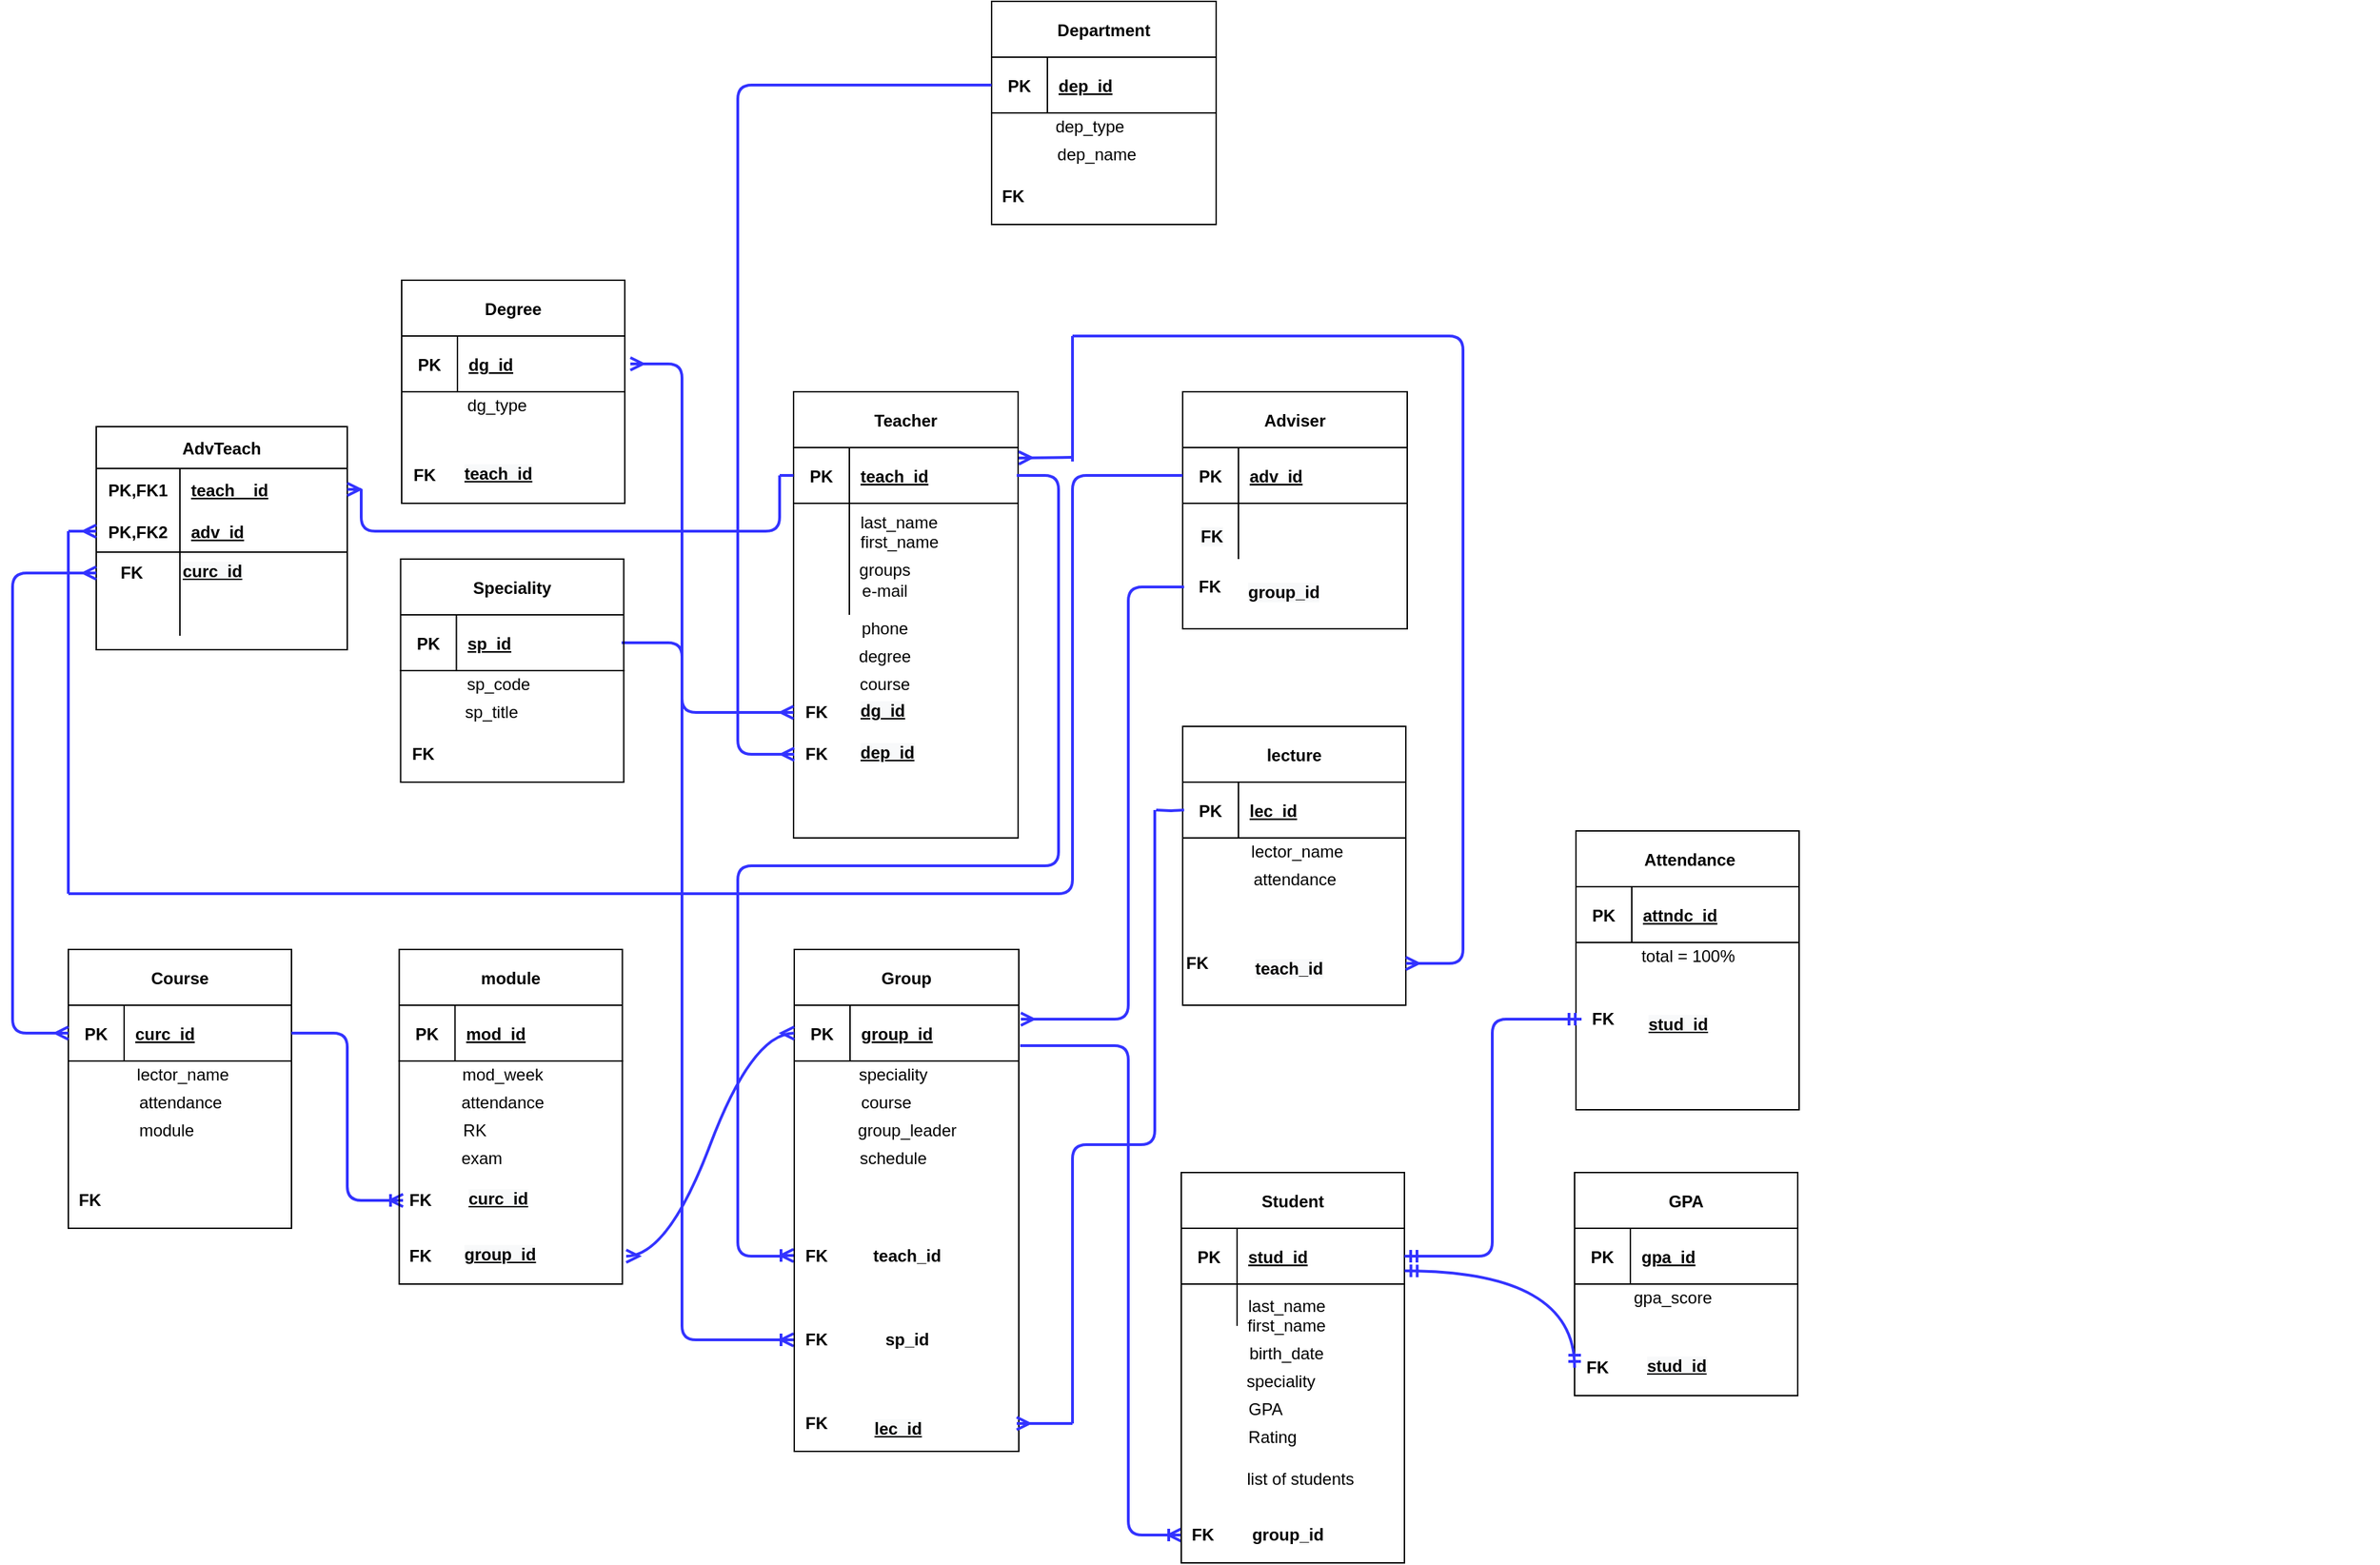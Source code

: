 <mxfile version="13.6.10" type="github">
  <diagram id="R2lEEEUBdFMjLlhIrx00" name="Page-1">
    <mxGraphModel dx="4677" dy="3145" grid="1" gridSize="10" guides="1" tooltips="1" connect="1" arrows="1" fold="1" page="1" pageScale="1" pageWidth="850" pageHeight="1100" math="0" shadow="0" extFonts="Permanent Marker^https://fonts.googleapis.com/css?family=Permanent+Marker">
      <root>
        <mxCell id="0" />
        <mxCell id="1" parent="0" />
        <mxCell id="i5uj6cN08diidUBK15VX-18" value="&lt;b&gt;FK&lt;/b&gt;" style="text;html=1;align=center;verticalAlign=middle;resizable=0;points=[];autosize=1;" parent="1" vertex="1">
          <mxGeometry x="358" y="970" width="30" height="20" as="geometry" />
        </mxCell>
        <mxCell id="i5uj6cN08diidUBK15VX-21" value="first_name" style="text;html=1;align=center;verticalAlign=middle;resizable=0;points=[];autosize=1;" parent="1" vertex="1">
          <mxGeometry x="398" y="820" width="70" height="20" as="geometry" />
        </mxCell>
        <mxCell id="i5uj6cN08diidUBK15VX-23" value="birth_date" style="text;html=1;align=center;verticalAlign=middle;resizable=0;points=[];autosize=1;" parent="1" vertex="1">
          <mxGeometry x="398" y="840" width="70" height="20" as="geometry" />
        </mxCell>
        <mxCell id="i5uj6cN08diidUBK15VX-24" value="speciality" style="text;html=1;align=center;verticalAlign=middle;resizable=0;points=[];autosize=1;" parent="1" vertex="1">
          <mxGeometry x="399" y="860" width="60" height="20" as="geometry" />
        </mxCell>
        <mxCell id="i5uj6cN08diidUBK15VX-26" value="GPA" style="text;html=1;align=center;verticalAlign=middle;resizable=0;points=[];autosize=1;" parent="1" vertex="1">
          <mxGeometry x="398" y="880" width="40" height="20" as="geometry" />
        </mxCell>
        <mxCell id="i5uj6cN08diidUBK15VX-27" value="Rating" style="text;html=1;align=center;verticalAlign=middle;resizable=0;points=[];autosize=1;" parent="1" vertex="1">
          <mxGeometry x="398" y="900" width="50" height="20" as="geometry" />
        </mxCell>
        <mxCell id="i5uj6cN08diidUBK15VX-62" value="speciality" style="text;html=1;align=center;verticalAlign=middle;resizable=0;points=[];autosize=1;" parent="1" vertex="1">
          <mxGeometry x="120.5" y="640" width="60" height="20" as="geometry" />
        </mxCell>
        <mxCell id="i5uj6cN08diidUBK15VX-64" value="course" style="text;html=1;align=center;verticalAlign=middle;resizable=0;points=[];autosize=1;" parent="1" vertex="1">
          <mxGeometry x="120.5" y="660" width="50" height="20" as="geometry" />
        </mxCell>
        <mxCell id="i5uj6cN08diidUBK15VX-66" value="group_leader" style="text;html=1;align=center;verticalAlign=middle;resizable=0;points=[];autosize=1;" parent="1" vertex="1">
          <mxGeometry x="115.5" y="680" width="90" height="20" as="geometry" />
        </mxCell>
        <mxCell id="i5uj6cN08diidUBK15VX-68" value="schedule" style="text;html=1;align=center;verticalAlign=middle;resizable=0;points=[];autosize=1;" parent="1" vertex="1">
          <mxGeometry x="120.5" y="700" width="60" height="20" as="geometry" />
        </mxCell>
        <mxCell id="i5uj6cN08diidUBK15VX-71" value="&lt;b&gt;FK&lt;/b&gt;" style="text;html=1;align=center;verticalAlign=middle;resizable=0;points=[];autosize=1;" parent="1" vertex="1">
          <mxGeometry x="80.5" y="770" width="30" height="20" as="geometry" />
        </mxCell>
        <mxCell id="i5uj6cN08diidUBK15VX-191" value="Teacher" style="shape=table;startSize=40;container=1;collapsible=1;childLayout=tableLayout;fixedRows=1;rowLines=0;fontStyle=1;align=center;resizeLast=1;" parent="1" vertex="1">
          <mxGeometry x="80" y="160" width="161" height="320" as="geometry" />
        </mxCell>
        <mxCell id="i5uj6cN08diidUBK15VX-192" value="" style="shape=partialRectangle;collapsible=0;dropTarget=0;pointerEvents=0;fillColor=none;points=[[0,0.5],[1,0.5]];portConstraint=eastwest;top=0;left=0;right=0;bottom=1;" parent="i5uj6cN08diidUBK15VX-191" vertex="1">
          <mxGeometry y="40" width="161" height="40" as="geometry" />
        </mxCell>
        <mxCell id="i5uj6cN08diidUBK15VX-193" value="PK" style="shape=partialRectangle;overflow=hidden;connectable=0;fillColor=none;top=0;left=0;bottom=0;right=0;fontStyle=1;" parent="i5uj6cN08diidUBK15VX-192" vertex="1">
          <mxGeometry width="40" height="40" as="geometry" />
        </mxCell>
        <mxCell id="i5uj6cN08diidUBK15VX-194" value="teach_id" style="shape=partialRectangle;overflow=hidden;connectable=0;fillColor=none;top=0;left=0;bottom=0;right=0;align=left;spacingLeft=6;fontStyle=5;" parent="i5uj6cN08diidUBK15VX-192" vertex="1">
          <mxGeometry x="40" width="121" height="40" as="geometry" />
        </mxCell>
        <mxCell id="i5uj6cN08diidUBK15VX-198" style="edgeStyle=orthogonalEdgeStyle;rounded=0;orthogonalLoop=1;jettySize=auto;html=1;exitX=1;exitY=0.5;exitDx=0;exitDy=0;" parent="i5uj6cN08diidUBK15VX-191" source="i5uj6cN08diidUBK15VX-192" target="i5uj6cN08diidUBK15VX-192" edge="1">
          <mxGeometry relative="1" as="geometry" />
        </mxCell>
        <mxCell id="i5uj6cN08diidUBK15VX-229" value="" style="shape=partialRectangle;collapsible=0;dropTarget=0;pointerEvents=0;fillColor=none;points=[[0,0.5],[1,0.5]];portConstraint=eastwest;top=0;left=0;right=0;bottom=0;" parent="i5uj6cN08diidUBK15VX-191" vertex="1">
          <mxGeometry y="80" width="161" height="40" as="geometry" />
        </mxCell>
        <mxCell id="i5uj6cN08diidUBK15VX-230" value="" style="shape=partialRectangle;overflow=hidden;connectable=0;fillColor=none;top=0;left=0;bottom=0;right=0;" parent="i5uj6cN08diidUBK15VX-229" vertex="1">
          <mxGeometry width="40" height="40" as="geometry" />
        </mxCell>
        <mxCell id="i5uj6cN08diidUBK15VX-231" value="last_name&#xa;first_name" style="shape=partialRectangle;overflow=hidden;connectable=0;fillColor=none;top=0;left=0;bottom=0;right=0;align=left;spacingLeft=6;" parent="i5uj6cN08diidUBK15VX-229" vertex="1">
          <mxGeometry x="40" width="121" height="40" as="geometry" />
        </mxCell>
        <mxCell id="i5uj6cN08diidUBK15VX-195" value="" style="shape=partialRectangle;collapsible=0;dropTarget=0;pointerEvents=0;fillColor=none;points=[[0,0.5],[1,0.5]];portConstraint=eastwest;top=0;left=0;right=0;bottom=0;" parent="i5uj6cN08diidUBK15VX-191" vertex="1">
          <mxGeometry y="120" width="161" height="40" as="geometry" />
        </mxCell>
        <mxCell id="i5uj6cN08diidUBK15VX-196" value="" style="shape=partialRectangle;overflow=hidden;connectable=0;fillColor=none;top=0;left=0;bottom=0;right=0;" parent="i5uj6cN08diidUBK15VX-195" vertex="1">
          <mxGeometry width="40" height="40" as="geometry" />
        </mxCell>
        <mxCell id="i5uj6cN08diidUBK15VX-197" value="" style="shape=partialRectangle;overflow=hidden;connectable=0;fillColor=none;top=0;left=0;bottom=0;right=0;align=left;spacingLeft=6;" parent="i5uj6cN08diidUBK15VX-195" vertex="1">
          <mxGeometry x="40" width="121" height="40" as="geometry" />
        </mxCell>
        <mxCell id="i5uj6cN08diidUBK15VX-94" value="dep_type" style="text;html=1;align=center;verticalAlign=middle;resizable=0;points=[];autosize=1;" parent="1" vertex="1">
          <mxGeometry x="262" y="-40" width="60" height="20" as="geometry" />
        </mxCell>
        <mxCell id="i5uj6cN08diidUBK15VX-95" value="dep_name" style="text;html=1;align=center;verticalAlign=middle;resizable=0;points=[];autosize=1;" parent="1" vertex="1">
          <mxGeometry x="262" y="-20" width="70" height="20" as="geometry" />
        </mxCell>
        <mxCell id="i5uj6cN08diidUBK15VX-99" value="&lt;b&gt;FK&lt;/b&gt;" style="text;html=1;align=center;verticalAlign=middle;resizable=0;points=[];autosize=1;" parent="1" vertex="1">
          <mxGeometry x="222" y="10" width="30" height="20" as="geometry" />
        </mxCell>
        <mxCell id="i5uj6cN08diidUBK15VX-100" value="sp_code" style="text;html=1;align=center;verticalAlign=middle;resizable=0;points=[];autosize=1;" parent="1" vertex="1">
          <mxGeometry x="-161.75" y="360" width="60" height="20" as="geometry" />
        </mxCell>
        <mxCell id="i5uj6cN08diidUBK15VX-102" value="&lt;b&gt;FK&lt;/b&gt;" style="text;html=1;align=center;verticalAlign=middle;resizable=0;points=[];autosize=1;" parent="1" vertex="1">
          <mxGeometry x="-200.75" y="410" width="30" height="20" as="geometry" />
        </mxCell>
        <mxCell id="i5uj6cN08diidUBK15VX-108" value="mod_week" style="text;html=1;align=center;verticalAlign=middle;resizable=0;points=[];autosize=1;" parent="1" vertex="1">
          <mxGeometry x="-163.75" y="640" width="70" height="20" as="geometry" />
        </mxCell>
        <mxCell id="i5uj6cN08diidUBK15VX-109" value="attendance" style="text;html=1;align=center;verticalAlign=middle;resizable=0;points=[];autosize=1;" parent="1" vertex="1">
          <mxGeometry x="-163.75" y="660" width="70" height="20" as="geometry" />
        </mxCell>
        <mxCell id="i5uj6cN08diidUBK15VX-110" value="&lt;b&gt;FK&lt;/b&gt;" style="text;html=1;align=center;verticalAlign=middle;resizable=0;points=[];autosize=1;" parent="1" vertex="1">
          <mxGeometry x="-202.75" y="730" width="30" height="20" as="geometry" />
        </mxCell>
        <mxCell id="i5uj6cN08diidUBK15VX-185" value="degree" style="text;html=1;align=center;verticalAlign=middle;resizable=0;points=[];autosize=1;" parent="1" vertex="1">
          <mxGeometry x="120" y="340" width="50" height="20" as="geometry" />
        </mxCell>
        <mxCell id="i5uj6cN08diidUBK15VX-187" value="phone" style="text;html=1;align=center;verticalAlign=middle;resizable=0;points=[];autosize=1;" parent="1" vertex="1">
          <mxGeometry x="120" y="320" width="50" height="20" as="geometry" />
        </mxCell>
        <mxCell id="i5uj6cN08diidUBK15VX-188" value="course" style="text;html=1;align=center;verticalAlign=middle;resizable=0;points=[];autosize=1;" parent="1" vertex="1">
          <mxGeometry x="120" y="360" width="50" height="20" as="geometry" />
        </mxCell>
        <mxCell id="i5uj6cN08diidUBK15VX-189" value="groups&lt;br&gt;e-mail" style="text;html=1;align=center;verticalAlign=middle;resizable=0;points=[];autosize=1;" parent="1" vertex="1">
          <mxGeometry x="120" y="280" width="50" height="30" as="geometry" />
        </mxCell>
        <mxCell id="i5uj6cN08diidUBK15VX-190" value="&lt;b&gt;FK&lt;/b&gt;" style="text;html=1;align=center;verticalAlign=middle;resizable=0;points=[];autosize=1;" parent="1" vertex="1">
          <mxGeometry x="80.5" y="410" width="30" height="20" as="geometry" />
        </mxCell>
        <mxCell id="i5uj6cN08diidUBK15VX-220" value="&lt;b&gt;group_id&lt;/b&gt;" style="text;html=1;align=center;verticalAlign=middle;resizable=0;points=[];autosize=1;" parent="1" vertex="1">
          <mxGeometry x="399" y="970" width="70" height="20" as="geometry" />
        </mxCell>
        <mxCell id="t2gqi0FVWNy471JVDvcs-2" value="" style="edgeStyle=elbowEdgeStyle;fontSize=12;html=1;endArrow=ERoneToMany;strokeWidth=2;strokeColor=#3333FF;endFill=0;exitX=1.006;exitY=0.725;exitDx=0;exitDy=0;exitPerimeter=0;" parent="1" source="i5uj6cN08diidUBK15VX-53" edge="1">
          <mxGeometry width="100" height="100" relative="1" as="geometry">
            <mxPoint x="249" y="630" as="sourcePoint" />
            <mxPoint x="358" y="980" as="targetPoint" />
            <Array as="points">
              <mxPoint x="320" y="760" />
            </Array>
          </mxGeometry>
        </mxCell>
        <mxCell id="t2gqi0FVWNy471JVDvcs-3" value="" style="edgeStyle=entityRelationEdgeStyle;fontSize=12;html=1;endArrow=none;strokeColor=#3333FF;strokeWidth=2;endFill=0;" parent="1" edge="1">
          <mxGeometry width="100" height="100" relative="1" as="geometry">
            <mxPoint x="240" y="220" as="sourcePoint" />
            <mxPoint x="70" y="780" as="targetPoint" />
          </mxGeometry>
        </mxCell>
        <mxCell id="t2gqi0FVWNy471JVDvcs-4" value="&lt;b&gt;teach_id&lt;/b&gt;" style="text;html=1;align=center;verticalAlign=middle;resizable=0;points=[];autosize=1;" parent="1" vertex="1">
          <mxGeometry x="131" y="770" width="60" height="20" as="geometry" />
        </mxCell>
        <mxCell id="t2gqi0FVWNy471JVDvcs-5" value="&lt;meta charset=&quot;utf-8&quot;&gt;&lt;b style=&quot;color: rgb(0, 0, 0); font-family: helvetica; font-size: 12px; font-style: normal; letter-spacing: normal; text-align: center; text-indent: 0px; text-transform: none; word-spacing: 0px; background-color: rgb(248, 249, 250);&quot;&gt;FK&lt;/b&gt;" style="text;whiteSpace=wrap;html=1;" parent="1" vertex="1">
          <mxGeometry x="370" y="250" width="40" height="30" as="geometry" />
        </mxCell>
        <mxCell id="i5uj6cN08diidUBK15VX-28" value="Adviser" style="shape=table;startSize=40;container=1;collapsible=1;childLayout=tableLayout;fixedRows=1;rowLines=0;fontStyle=1;align=center;resizeLast=1;" parent="1" vertex="1">
          <mxGeometry x="359" y="160" width="161" height="170" as="geometry" />
        </mxCell>
        <mxCell id="i5uj6cN08diidUBK15VX-29" value="" style="shape=partialRectangle;collapsible=0;dropTarget=0;pointerEvents=0;fillColor=none;points=[[0,0.5],[1,0.5]];portConstraint=eastwest;top=0;left=0;right=0;bottom=1;" parent="i5uj6cN08diidUBK15VX-28" vertex="1">
          <mxGeometry y="40" width="161" height="40" as="geometry" />
        </mxCell>
        <mxCell id="i5uj6cN08diidUBK15VX-30" value="PK" style="shape=partialRectangle;overflow=hidden;connectable=0;fillColor=none;top=0;left=0;bottom=0;right=0;fontStyle=1;" parent="i5uj6cN08diidUBK15VX-29" vertex="1">
          <mxGeometry width="40" height="40" as="geometry" />
        </mxCell>
        <mxCell id="i5uj6cN08diidUBK15VX-31" value="adv_id" style="shape=partialRectangle;overflow=hidden;connectable=0;fillColor=none;top=0;left=0;bottom=0;right=0;align=left;spacingLeft=6;fontStyle=5;" parent="i5uj6cN08diidUBK15VX-29" vertex="1">
          <mxGeometry x="40" width="121" height="40" as="geometry" />
        </mxCell>
        <mxCell id="i5uj6cN08diidUBK15VX-35" style="edgeStyle=orthogonalEdgeStyle;rounded=0;orthogonalLoop=1;jettySize=auto;html=1;exitX=1;exitY=0.5;exitDx=0;exitDy=0;" parent="i5uj6cN08diidUBK15VX-28" source="i5uj6cN08diidUBK15VX-29" target="i5uj6cN08diidUBK15VX-29" edge="1">
          <mxGeometry relative="1" as="geometry" />
        </mxCell>
        <mxCell id="i5uj6cN08diidUBK15VX-32" value="" style="shape=partialRectangle;collapsible=0;dropTarget=0;pointerEvents=0;fillColor=none;points=[[0,0.5],[1,0.5]];portConstraint=eastwest;top=0;left=0;right=0;bottom=0;" parent="i5uj6cN08diidUBK15VX-28" vertex="1">
          <mxGeometry y="80" width="161" height="40" as="geometry" />
        </mxCell>
        <mxCell id="i5uj6cN08diidUBK15VX-33" value="" style="shape=partialRectangle;overflow=hidden;connectable=0;fillColor=none;top=0;left=0;bottom=0;right=0;" parent="i5uj6cN08diidUBK15VX-32" vertex="1">
          <mxGeometry width="40" height="40" as="geometry" />
        </mxCell>
        <mxCell id="i5uj6cN08diidUBK15VX-34" value="" style="shape=partialRectangle;overflow=hidden;connectable=0;fillColor=none;top=0;left=0;bottom=0;right=0;align=left;spacingLeft=6;fontStyle=1" parent="i5uj6cN08diidUBK15VX-32" vertex="1">
          <mxGeometry x="40" width="121" height="40" as="geometry" />
        </mxCell>
        <mxCell id="t2gqi0FVWNy471JVDvcs-7" value="&amp;nbsp; &amp;nbsp; &amp;nbsp; &amp;nbsp;lector_name" style="text;html=1;align=center;verticalAlign=middle;resizable=0;points=[];autosize=1;" parent="1" vertex="1">
          <mxGeometry x="379" y="480" width="100" height="20" as="geometry" />
        </mxCell>
        <mxCell id="t2gqi0FVWNy471JVDvcs-8" value="attendance" style="text;html=1;align=center;verticalAlign=middle;resizable=0;points=[];autosize=1;" parent="1" vertex="1">
          <mxGeometry x="404" y="500" width="70" height="20" as="geometry" />
        </mxCell>
        <mxCell id="t2gqi0FVWNy471JVDvcs-9" value="&lt;b&gt;FK&lt;/b&gt;" style="text;html=1;align=center;verticalAlign=middle;resizable=0;points=[];autosize=1;" parent="1" vertex="1">
          <mxGeometry x="354" y="560" width="30" height="20" as="geometry" />
        </mxCell>
        <mxCell id="t2gqi0FVWNy471JVDvcs-16" value="sp_title" style="text;html=1;align=center;verticalAlign=middle;resizable=0;points=[];autosize=1;" parent="1" vertex="1">
          <mxGeometry x="-161.75" y="380" width="50" height="20" as="geometry" />
        </mxCell>
        <mxCell id="t2gqi0FVWNy471JVDvcs-17" value="" style="edgeStyle=entityRelationEdgeStyle;fontSize=12;html=1;endArrow=ERoneToMany;strokeWidth=2;exitX=1.016;exitY=0.109;exitDx=0;exitDy=0;exitPerimeter=0;strokeColor=none;rounded=0;" parent="1" source="i5uj6cN08diidUBK15VX-103" edge="1">
          <mxGeometry width="100" height="100" relative="1" as="geometry">
            <mxPoint x="10" y="300" as="sourcePoint" />
            <mxPoint x="70" y="790" as="targetPoint" />
          </mxGeometry>
        </mxCell>
        <mxCell id="t2gqi0FVWNy471JVDvcs-18" value="" style="edgeStyle=entityRelationEdgeStyle;fontSize=12;html=1;endArrow=none;strokeColor=#3333FF;strokeWidth=2;rounded=1;endFill=0;" parent="1" edge="1">
          <mxGeometry width="100" height="100" relative="1" as="geometry">
            <mxPoint x="-30" y="340" as="sourcePoint" />
            <mxPoint x="30" y="840" as="targetPoint" />
          </mxGeometry>
        </mxCell>
        <mxCell id="t2gqi0FVWNy471JVDvcs-19" value="&lt;b&gt;FK&lt;/b&gt;" style="text;html=1;align=center;verticalAlign=middle;resizable=0;points=[];autosize=1;" parent="1" vertex="1">
          <mxGeometry x="80.5" y="830" width="30" height="20" as="geometry" />
        </mxCell>
        <mxCell id="t2gqi0FVWNy471JVDvcs-20" value="&lt;b&gt;sp_id&lt;/b&gt;" style="text;html=1;align=center;verticalAlign=middle;resizable=0;points=[];autosize=1;" parent="1" vertex="1">
          <mxGeometry x="136" y="830" width="50" height="20" as="geometry" />
        </mxCell>
        <mxCell id="t2gqi0FVWNy471JVDvcs-11" value="lecture" style="shape=table;startSize=40;container=1;collapsible=1;childLayout=tableLayout;fixedRows=1;rowLines=0;fontStyle=1;align=center;resizeLast=1;" parent="1" vertex="1">
          <mxGeometry x="359" y="400" width="160" height="200" as="geometry" />
        </mxCell>
        <mxCell id="t2gqi0FVWNy471JVDvcs-12" value="" style="shape=partialRectangle;collapsible=0;dropTarget=0;pointerEvents=0;fillColor=none;points=[[0,0.5],[1,0.5]];portConstraint=eastwest;top=0;left=0;right=0;bottom=1;" parent="t2gqi0FVWNy471JVDvcs-11" vertex="1">
          <mxGeometry y="40" width="160" height="40" as="geometry" />
        </mxCell>
        <mxCell id="t2gqi0FVWNy471JVDvcs-13" value="PK" style="shape=partialRectangle;overflow=hidden;connectable=0;fillColor=none;top=0;left=0;bottom=0;right=0;fontStyle=1;" parent="t2gqi0FVWNy471JVDvcs-12" vertex="1">
          <mxGeometry width="40" height="40" as="geometry" />
        </mxCell>
        <mxCell id="t2gqi0FVWNy471JVDvcs-14" value="lec_id" style="shape=partialRectangle;overflow=hidden;connectable=0;fillColor=none;top=0;left=0;bottom=0;right=0;align=left;spacingLeft=6;fontStyle=5;" parent="t2gqi0FVWNy471JVDvcs-12" vertex="1">
          <mxGeometry x="40" width="120" height="40" as="geometry" />
        </mxCell>
        <mxCell id="C-vyLk0tnHw3VtMMgP7b-23" value="Student" style="shape=table;startSize=40;container=1;collapsible=1;childLayout=tableLayout;fixedRows=1;rowLines=0;fontStyle=1;align=center;resizeLast=1;" parent="1" vertex="1">
          <mxGeometry x="358" y="720" width="160" height="280" as="geometry" />
        </mxCell>
        <mxCell id="C-vyLk0tnHw3VtMMgP7b-24" value="" style="shape=partialRectangle;collapsible=0;dropTarget=0;pointerEvents=0;fillColor=none;points=[[0,0.5],[1,0.5]];portConstraint=eastwest;top=0;left=0;right=0;bottom=1;" parent="C-vyLk0tnHw3VtMMgP7b-23" vertex="1">
          <mxGeometry y="40" width="160" height="40" as="geometry" />
        </mxCell>
        <mxCell id="C-vyLk0tnHw3VtMMgP7b-25" value="PK" style="shape=partialRectangle;overflow=hidden;connectable=0;fillColor=none;top=0;left=0;bottom=0;right=0;fontStyle=1;" parent="C-vyLk0tnHw3VtMMgP7b-24" vertex="1">
          <mxGeometry width="40" height="40" as="geometry" />
        </mxCell>
        <mxCell id="C-vyLk0tnHw3VtMMgP7b-26" value="stud_id" style="shape=partialRectangle;overflow=hidden;connectable=0;fillColor=none;top=0;left=0;bottom=0;right=0;align=left;spacingLeft=6;fontStyle=5;" parent="C-vyLk0tnHw3VtMMgP7b-24" vertex="1">
          <mxGeometry x="40" width="120" height="40" as="geometry" />
        </mxCell>
        <mxCell id="C-vyLk0tnHw3VtMMgP7b-27" value="" style="shape=partialRectangle;collapsible=0;dropTarget=0;pointerEvents=0;fillColor=none;points=[[0,0.5],[1,0.5]];portConstraint=eastwest;top=0;left=0;right=0;bottom=0;" parent="C-vyLk0tnHw3VtMMgP7b-23" vertex="1">
          <mxGeometry y="80" width="160" height="30" as="geometry" />
        </mxCell>
        <mxCell id="C-vyLk0tnHw3VtMMgP7b-28" value="" style="shape=partialRectangle;overflow=hidden;connectable=0;fillColor=none;top=0;left=0;bottom=0;right=0;" parent="C-vyLk0tnHw3VtMMgP7b-27" vertex="1">
          <mxGeometry width="40" height="30" as="geometry" />
        </mxCell>
        <mxCell id="C-vyLk0tnHw3VtMMgP7b-29" value="last_name" style="shape=partialRectangle;overflow=hidden;connectable=0;fillColor=none;top=0;left=0;bottom=0;right=0;align=left;spacingLeft=6;" parent="C-vyLk0tnHw3VtMMgP7b-27" vertex="1">
          <mxGeometry x="40" width="120" height="30" as="geometry" />
        </mxCell>
        <mxCell id="i5uj6cN08diidUBK15VX-25" style="edgeStyle=orthogonalEdgeStyle;rounded=0;orthogonalLoop=1;jettySize=auto;html=1;exitX=1;exitY=0.5;exitDx=0;exitDy=0;" parent="C-vyLk0tnHw3VtMMgP7b-23" source="C-vyLk0tnHw3VtMMgP7b-24" target="C-vyLk0tnHw3VtMMgP7b-24" edge="1">
          <mxGeometry relative="1" as="geometry" />
        </mxCell>
        <mxCell id="t2gqi0FVWNy471JVDvcs-21" value="" style="endArrow=none;html=1;strokeColor=#3333FF;strokeWidth=2;" parent="1" edge="1">
          <mxGeometry width="50" height="50" relative="1" as="geometry">
            <mxPoint x="-43.25" y="340" as="sourcePoint" />
            <mxPoint x="-30" y="340" as="targetPoint" />
          </mxGeometry>
        </mxCell>
        <mxCell id="t2gqi0FVWNy471JVDvcs-22" value="" style="endArrow=ERoneToMany;html=1;strokeColor=#3333FF;strokeWidth=2;endFill=0;" parent="1" edge="1">
          <mxGeometry width="50" height="50" relative="1" as="geometry">
            <mxPoint x="30" y="840" as="sourcePoint" />
            <mxPoint x="80" y="840" as="targetPoint" />
            <Array as="points" />
          </mxGeometry>
        </mxCell>
        <mxCell id="t2gqi0FVWNy471JVDvcs-23" value="" style="endArrow=ERoneToMany;html=1;strokeColor=#3333FF;strokeWidth=2;endFill=0;" parent="1" edge="1">
          <mxGeometry width="50" height="50" relative="1" as="geometry">
            <mxPoint x="70" y="779.5" as="sourcePoint" />
            <mxPoint x="80" y="779.5" as="targetPoint" />
            <Array as="points" />
          </mxGeometry>
        </mxCell>
        <mxCell id="i5uj6cN08diidUBK15VX-89" value="Department" style="shape=table;startSize=40;container=1;collapsible=1;childLayout=tableLayout;fixedRows=1;rowLines=0;fontStyle=1;align=center;resizeLast=1;" parent="1" vertex="1">
          <mxGeometry x="222" y="-120" width="161" height="160" as="geometry" />
        </mxCell>
        <mxCell id="i5uj6cN08diidUBK15VX-90" value="" style="shape=partialRectangle;collapsible=0;dropTarget=0;pointerEvents=0;fillColor=none;points=[[0,0.5],[1,0.5]];portConstraint=eastwest;top=0;left=0;right=0;bottom=1;" parent="i5uj6cN08diidUBK15VX-89" vertex="1">
          <mxGeometry y="40" width="161" height="40" as="geometry" />
        </mxCell>
        <mxCell id="i5uj6cN08diidUBK15VX-91" value="PK" style="shape=partialRectangle;overflow=hidden;connectable=0;fillColor=none;top=0;left=0;bottom=0;right=0;fontStyle=1;" parent="i5uj6cN08diidUBK15VX-90" vertex="1">
          <mxGeometry width="40" height="40" as="geometry" />
        </mxCell>
        <mxCell id="i5uj6cN08diidUBK15VX-92" value="dep_id" style="shape=partialRectangle;overflow=hidden;connectable=0;fillColor=none;top=0;left=0;bottom=0;right=0;align=left;spacingLeft=6;fontStyle=5;" parent="i5uj6cN08diidUBK15VX-90" vertex="1">
          <mxGeometry x="40" width="121" height="40" as="geometry" />
        </mxCell>
        <mxCell id="i5uj6cN08diidUBK15VX-93" style="edgeStyle=orthogonalEdgeStyle;rounded=0;orthogonalLoop=1;jettySize=auto;html=1;exitX=1;exitY=0.5;exitDx=0;exitDy=0;" parent="i5uj6cN08diidUBK15VX-89" source="i5uj6cN08diidUBK15VX-90" target="i5uj6cN08diidUBK15VX-90" edge="1">
          <mxGeometry relative="1" as="geometry" />
        </mxCell>
        <mxCell id="t2gqi0FVWNy471JVDvcs-25" value="" style="fontSize=12;html=1;endArrow=ERmany;strokeColor=#3333FF;strokeWidth=2;edgeStyle=elbowEdgeStyle;elbow=vertical;exitX=0;exitY=0.5;exitDx=0;exitDy=0;endFill=0;" parent="1" source="i5uj6cN08diidUBK15VX-90" target="i5uj6cN08diidUBK15VX-190" edge="1">
          <mxGeometry width="100" height="100" relative="1" as="geometry">
            <mxPoint x="170" y="170" as="sourcePoint" />
            <mxPoint x="270" y="70" as="targetPoint" />
            <Array as="points">
              <mxPoint x="40" y="120" />
            </Array>
          </mxGeometry>
        </mxCell>
        <mxCell id="t2gqi0FVWNy471JVDvcs-28" value="" style="edgeStyle=elbowEdgeStyle;fontSize=12;html=1;endArrow=ERmany;startArrow=none;strokeColor=#3333FF;strokeWidth=2;endFill=0;startFill=0;" parent="1" edge="1">
          <mxGeometry width="100" height="100" relative="1" as="geometry">
            <mxPoint x="280" y="120" as="sourcePoint" />
            <mxPoint x="519" y="570" as="targetPoint" />
            <Array as="points">
              <mxPoint x="560" y="330" />
            </Array>
          </mxGeometry>
        </mxCell>
        <mxCell id="t2gqi0FVWNy471JVDvcs-30" value="&lt;b style=&quot;color: rgb(0 , 0 , 0) ; font-family: &amp;#34;helvetica&amp;#34; ; font-size: 12px ; font-style: normal ; letter-spacing: normal ; text-align: center ; text-indent: 0px ; text-transform: none ; word-spacing: 0px ; background-color: rgb(248 , 249 , 250)&quot;&gt;teach_id&lt;/b&gt;" style="text;whiteSpace=wrap;html=1;" parent="1" vertex="1">
          <mxGeometry x="409" y="560" width="60" height="30" as="geometry" />
        </mxCell>
        <mxCell id="t2gqi0FVWNy471JVDvcs-31" value="" style="edgeStyle=entityRelationEdgeStyle;fontSize=12;html=1;endArrow=none;startArrow=none;strokeColor=#3333FF;strokeWidth=2;endFill=0;startFill=0;" parent="1" edge="1">
          <mxGeometry width="100" height="100" relative="1" as="geometry">
            <mxPoint x="290" y="610" as="sourcePoint" />
            <mxPoint x="350" y="300" as="targetPoint" />
          </mxGeometry>
        </mxCell>
        <mxCell id="t2gqi0FVWNy471JVDvcs-32" value="&lt;b&gt;FK&lt;/b&gt;" style="text;html=1;align=center;verticalAlign=middle;resizable=0;points=[];autosize=1;" parent="1" vertex="1">
          <mxGeometry x="363" y="290" width="30" height="20" as="geometry" />
        </mxCell>
        <mxCell id="t2gqi0FVWNy471JVDvcs-33" value="&lt;b style=&quot;color: rgb(0 , 0 , 0) ; font-family: &amp;#34;helvetica&amp;#34; ; font-size: 12px ; font-style: normal ; letter-spacing: normal ; text-align: center ; text-indent: 0px ; text-transform: none ; word-spacing: 0px ; background-color: rgb(248 , 249 , 250)&quot;&gt;group_id&lt;/b&gt;" style="text;whiteSpace=wrap;html=1;" parent="1" vertex="1">
          <mxGeometry x="404" y="290" width="60" height="30" as="geometry" />
        </mxCell>
        <mxCell id="t2gqi0FVWNy471JVDvcs-35" value="" style="endArrow=none;html=1;rounded=0;strokeColor=#3333FF;strokeWidth=2;endFill=0;startArrow=ERmany;startFill=0;exitX=1.009;exitY=0.25;exitDx=0;exitDy=0;exitPerimeter=0;" parent="1" source="i5uj6cN08diidUBK15VX-53" edge="1">
          <mxGeometry relative="1" as="geometry">
            <mxPoint x="270" y="540" as="sourcePoint" />
            <mxPoint x="290" y="610" as="targetPoint" />
          </mxGeometry>
        </mxCell>
        <mxCell id="t2gqi0FVWNy471JVDvcs-36" value="" style="endArrow=none;html=1;rounded=0;strokeColor=#3333FF;strokeWidth=2;endFill=0;startArrow=none;startFill=0;" parent="1" edge="1">
          <mxGeometry relative="1" as="geometry">
            <mxPoint x="350" y="300" as="sourcePoint" />
            <mxPoint x="360" y="300" as="targetPoint" />
          </mxGeometry>
        </mxCell>
        <mxCell id="i5uj6cN08diidUBK15VX-52" value="Group" style="shape=table;startSize=40;container=1;collapsible=1;childLayout=tableLayout;fixedRows=1;rowLines=0;fontStyle=1;align=center;resizeLast=1;" parent="1" vertex="1">
          <mxGeometry x="80.5" y="560" width="161" height="360" as="geometry" />
        </mxCell>
        <mxCell id="i5uj6cN08diidUBK15VX-53" value="" style="shape=partialRectangle;collapsible=0;dropTarget=0;pointerEvents=0;fillColor=none;points=[[0,0.5],[1,0.5]];portConstraint=eastwest;top=0;left=0;right=0;bottom=1;" parent="i5uj6cN08diidUBK15VX-52" vertex="1">
          <mxGeometry y="40" width="161" height="40" as="geometry" />
        </mxCell>
        <mxCell id="i5uj6cN08diidUBK15VX-54" value="PK" style="shape=partialRectangle;overflow=hidden;connectable=0;fillColor=none;top=0;left=0;bottom=0;right=0;fontStyle=1;" parent="i5uj6cN08diidUBK15VX-53" vertex="1">
          <mxGeometry width="40" height="40" as="geometry" />
        </mxCell>
        <mxCell id="i5uj6cN08diidUBK15VX-55" value="group_id" style="shape=partialRectangle;overflow=hidden;connectable=0;fillColor=none;top=0;left=0;bottom=0;right=0;align=left;spacingLeft=6;fontStyle=5;" parent="i5uj6cN08diidUBK15VX-53" vertex="1">
          <mxGeometry x="40" width="121" height="40" as="geometry" />
        </mxCell>
        <mxCell id="i5uj6cN08diidUBK15VX-59" style="edgeStyle=orthogonalEdgeStyle;rounded=0;orthogonalLoop=1;jettySize=auto;html=1;exitX=1;exitY=0.5;exitDx=0;exitDy=0;" parent="i5uj6cN08diidUBK15VX-52" source="i5uj6cN08diidUBK15VX-53" target="i5uj6cN08diidUBK15VX-53" edge="1">
          <mxGeometry relative="1" as="geometry" />
        </mxCell>
        <mxCell id="t2gqi0FVWNy471JVDvcs-38" value="" style="edgeStyle=entityRelationEdgeStyle;fontSize=12;html=1;endArrow=ERmany;startArrow=ERmany;strokeColor=#3333FF;strokeWidth=2;entryX=0;entryY=0.5;entryDx=0;entryDy=0;curved=1;" parent="1" target="i5uj6cN08diidUBK15VX-53" edge="1">
          <mxGeometry width="100" height="100" relative="1" as="geometry">
            <mxPoint x="-40" y="780" as="sourcePoint" />
            <mxPoint x="140" y="710" as="targetPoint" />
          </mxGeometry>
        </mxCell>
        <mxCell id="t2gqi0FVWNy471JVDvcs-39" value="&amp;nbsp; &amp;nbsp; &amp;nbsp; &amp;nbsp;lector_name" style="text;html=1;align=center;verticalAlign=middle;resizable=0;points=[];autosize=1;" parent="1" vertex="1">
          <mxGeometry x="-420" y="640" width="100" height="20" as="geometry" />
        </mxCell>
        <mxCell id="t2gqi0FVWNy471JVDvcs-40" value="attendance" style="text;html=1;align=center;verticalAlign=middle;resizable=0;points=[];autosize=1;" parent="1" vertex="1">
          <mxGeometry x="-395" y="660" width="70" height="20" as="geometry" />
        </mxCell>
        <mxCell id="t2gqi0FVWNy471JVDvcs-41" value="&lt;b&gt;FK&lt;/b&gt;" style="text;html=1;align=center;verticalAlign=middle;resizable=0;points=[];autosize=1;" parent="1" vertex="1">
          <mxGeometry x="-440" y="730" width="30" height="20" as="geometry" />
        </mxCell>
        <mxCell id="t2gqi0FVWNy471JVDvcs-42" value="module" style="text;html=1;align=center;verticalAlign=middle;resizable=0;points=[];autosize=1;" parent="1" vertex="1">
          <mxGeometry x="-395" y="680" width="50" height="20" as="geometry" />
        </mxCell>
        <mxCell id="t2gqi0FVWNy471JVDvcs-43" value="Course" style="shape=table;startSize=40;container=1;collapsible=1;childLayout=tableLayout;fixedRows=1;rowLines=0;fontStyle=1;align=center;resizeLast=1;" parent="1" vertex="1">
          <mxGeometry x="-440" y="560" width="160" height="200" as="geometry" />
        </mxCell>
        <mxCell id="t2gqi0FVWNy471JVDvcs-44" value="" style="shape=partialRectangle;collapsible=0;dropTarget=0;pointerEvents=0;fillColor=none;points=[[0,0.5],[1,0.5]];portConstraint=eastwest;top=0;left=0;right=0;bottom=1;" parent="t2gqi0FVWNy471JVDvcs-43" vertex="1">
          <mxGeometry y="40" width="160" height="40" as="geometry" />
        </mxCell>
        <mxCell id="t2gqi0FVWNy471JVDvcs-45" value="PK" style="shape=partialRectangle;overflow=hidden;connectable=0;fillColor=none;top=0;left=0;bottom=0;right=0;fontStyle=1;" parent="t2gqi0FVWNy471JVDvcs-44" vertex="1">
          <mxGeometry width="40" height="40" as="geometry" />
        </mxCell>
        <mxCell id="t2gqi0FVWNy471JVDvcs-46" value="curc_id" style="shape=partialRectangle;overflow=hidden;connectable=0;fillColor=none;top=0;left=0;bottom=0;right=0;align=left;spacingLeft=6;fontStyle=5;" parent="t2gqi0FVWNy471JVDvcs-44" vertex="1">
          <mxGeometry x="40" width="120" height="40" as="geometry" />
        </mxCell>
        <mxCell id="t2gqi0FVWNy471JVDvcs-47" style="edgeStyle=orthogonalEdgeStyle;rounded=0;orthogonalLoop=1;jettySize=auto;html=1;exitX=1;exitY=0.5;exitDx=0;exitDy=0;" parent="t2gqi0FVWNy471JVDvcs-43" edge="1">
          <mxGeometry relative="1" as="geometry">
            <mxPoint x="567" y="-250" as="sourcePoint" />
            <mxPoint x="567" y="-250" as="targetPoint" />
          </mxGeometry>
        </mxCell>
        <mxCell id="t2gqi0FVWNy471JVDvcs-49" value="" style="edgeStyle=elbowEdgeStyle;fontSize=12;html=1;endArrow=ERoneToMany;strokeColor=#3333FF;strokeWidth=2;exitX=1;exitY=0.5;exitDx=0;exitDy=0;" parent="1" source="t2gqi0FVWNy471JVDvcs-44" edge="1">
          <mxGeometry width="100" height="100" relative="1" as="geometry">
            <mxPoint x="-310" y="700" as="sourcePoint" />
            <mxPoint x="-200" y="740" as="targetPoint" />
          </mxGeometry>
        </mxCell>
        <mxCell id="t2gqi0FVWNy471JVDvcs-50" value="&lt;meta charset=&quot;utf-8&quot;&gt;&lt;span style=&quot;color: rgb(0, 0, 0); font-family: helvetica; font-size: 12px; font-style: normal; font-weight: 700; letter-spacing: normal; text-align: left; text-indent: 0px; text-transform: none; word-spacing: 0px; background-color: rgb(248, 249, 250); text-decoration: underline; display: inline; float: none;&quot;&gt;curc_id&lt;/span&gt;" style="text;whiteSpace=wrap;html=1;" parent="1" vertex="1">
          <mxGeometry x="-155.25" y="725" width="110" height="30" as="geometry" />
        </mxCell>
        <mxCell id="t2gqi0FVWNy471JVDvcs-51" value="&lt;b&gt;FK&lt;/b&gt;" style="text;html=1;align=center;verticalAlign=middle;resizable=0;points=[];autosize=1;" parent="1" vertex="1">
          <mxGeometry x="-202.75" y="770" width="30" height="20" as="geometry" />
        </mxCell>
        <mxCell id="t2gqi0FVWNy471JVDvcs-52" value="&lt;meta charset=&quot;utf-8&quot;&gt;&lt;span style=&quot;color: rgb(0, 0, 0); font-family: helvetica; font-size: 12px; font-style: normal; font-weight: 700; letter-spacing: normal; text-align: left; text-indent: 0px; text-transform: none; word-spacing: 0px; background-color: rgb(248, 249, 250); text-decoration: underline; display: inline; float: none;&quot;&gt;group_id&lt;/span&gt;" style="text;whiteSpace=wrap;html=1;" parent="1" vertex="1">
          <mxGeometry x="-157.75" y="765" width="80" height="30" as="geometry" />
        </mxCell>
        <mxCell id="t2gqi0FVWNy471JVDvcs-55" value="RK" style="text;html=1;align=center;verticalAlign=middle;resizable=0;points=[];autosize=1;" parent="1" vertex="1">
          <mxGeometry x="-163.75" y="680" width="30" height="20" as="geometry" />
        </mxCell>
        <mxCell id="t2gqi0FVWNy471JVDvcs-56" value="exam" style="text;html=1;align=center;verticalAlign=middle;resizable=0;points=[];autosize=1;" parent="1" vertex="1">
          <mxGeometry x="-163.75" y="700" width="40" height="20" as="geometry" />
        </mxCell>
        <mxCell id="t2gqi0FVWNy471JVDvcs-57" value="list of students" style="text;html=1;align=center;verticalAlign=middle;resizable=0;points=[];autosize=1;" parent="1" vertex="1">
          <mxGeometry x="398" y="930" width="90" height="20" as="geometry" />
        </mxCell>
        <mxCell id="t2gqi0FVWNy471JVDvcs-59" value="" style="edgeStyle=elbowEdgeStyle;fontSize=12;html=1;endArrow=none;strokeColor=#3333FF;strokeWidth=2;elbow=vertical;endFill=0;" parent="1" edge="1">
          <mxGeometry width="100" height="100" relative="1" as="geometry">
            <mxPoint x="280" y="900" as="sourcePoint" />
            <mxPoint x="339" y="460" as="targetPoint" />
            <Array as="points">
              <mxPoint x="428" y="700" />
            </Array>
          </mxGeometry>
        </mxCell>
        <mxCell id="t2gqi0FVWNy471JVDvcs-61" value="" style="endArrow=none;html=1;rounded=1;strokeColor=#3333FF;strokeWidth=2;edgeStyle=orthogonalEdgeStyle;curved=1;" parent="1" edge="1">
          <mxGeometry relative="1" as="geometry">
            <mxPoint x="340" y="460" as="sourcePoint" />
            <mxPoint x="360" y="460" as="targetPoint" />
          </mxGeometry>
        </mxCell>
        <mxCell id="t2gqi0FVWNy471JVDvcs-62" value="" style="fontSize=12;html=1;endArrow=ERmany;strokeWidth=2;strokeColor=#3333FF;endFill=0;elbow=vertical;" parent="1" edge="1">
          <mxGeometry width="100" height="100" relative="1" as="geometry">
            <mxPoint x="280" y="900" as="sourcePoint" />
            <mxPoint x="240" y="900" as="targetPoint" />
          </mxGeometry>
        </mxCell>
        <mxCell id="TOEwaKtzOkNvhEg05Po8-4" value="&lt;meta charset=&quot;utf-8&quot;&gt;&lt;span style=&quot;color: rgb(0, 0, 0); font-family: helvetica; font-size: 12px; font-style: normal; font-weight: 700; letter-spacing: normal; text-align: left; text-indent: 0px; text-transform: none; word-spacing: 0px; background-color: rgb(248, 249, 250); text-decoration: underline; display: inline; float: none;&quot;&gt;dep_id&lt;/span&gt;" style="text;whiteSpace=wrap;html=1;" parent="1" vertex="1">
          <mxGeometry x="126" y="405" width="60" height="30" as="geometry" />
        </mxCell>
        <mxCell id="TOEwaKtzOkNvhEg05Po8-5" value="dg_type" style="text;html=1;align=center;verticalAlign=middle;resizable=0;points=[];autosize=1;" parent="1" vertex="1">
          <mxGeometry x="-162.75" y="160" width="60" height="20" as="geometry" />
        </mxCell>
        <mxCell id="TOEwaKtzOkNvhEg05Po8-6" value="&lt;b&gt;FK&lt;/b&gt;" style="text;html=1;align=center;verticalAlign=middle;resizable=0;points=[];autosize=1;" parent="1" vertex="1">
          <mxGeometry x="-200" y="210" width="30" height="20" as="geometry" />
        </mxCell>
        <mxCell id="TOEwaKtzOkNvhEg05Po8-14" value="" style="edgeStyle=orthogonalEdgeStyle;fontSize=12;html=1;endArrow=ERmany;startArrow=ERmany;strokeColor=#3333FF;strokeWidth=2;" parent="1" edge="1">
          <mxGeometry width="100" height="100" relative="1" as="geometry">
            <mxPoint x="-37" y="140" as="sourcePoint" />
            <mxPoint x="80" y="390" as="targetPoint" />
            <Array as="points">
              <mxPoint y="140" />
              <mxPoint y="390" />
            </Array>
          </mxGeometry>
        </mxCell>
        <mxCell id="TOEwaKtzOkNvhEg05Po8-15" value="&lt;b&gt;FK&lt;/b&gt;" style="text;html=1;align=center;verticalAlign=middle;resizable=0;points=[];autosize=1;" parent="1" vertex="1">
          <mxGeometry x="80.5" y="380" width="30" height="20" as="geometry" />
        </mxCell>
        <mxCell id="TOEwaKtzOkNvhEg05Po8-16" value="&lt;span style=&quot;color: rgb(0 , 0 , 0) ; font-family: &amp;#34;helvetica&amp;#34; ; font-size: 12px ; font-style: normal ; font-weight: 700 ; letter-spacing: normal ; text-align: left ; text-indent: 0px ; text-transform: none ; word-spacing: 0px ; background-color: rgb(248 , 249 , 250) ; text-decoration: underline ; display: inline ; float: none&quot;&gt;dg_id&lt;/span&gt;" style="text;whiteSpace=wrap;html=1;" parent="1" vertex="1">
          <mxGeometry x="126" y="375" width="60" height="30" as="geometry" />
        </mxCell>
        <mxCell id="TOEwaKtzOkNvhEg05Po8-17" value="" style="endArrow=none;html=1;rounded=0;strokeColor=#3333FF;strokeWidth=2;" parent="1" edge="1">
          <mxGeometry relative="1" as="geometry">
            <mxPoint x="78" y="421" as="sourcePoint" />
            <mxPoint x="78" y="421" as="targetPoint" />
          </mxGeometry>
        </mxCell>
        <mxCell id="aHFjnshdTtjgc60R7SNO-1" value="&lt;meta charset=&quot;utf-8&quot;&gt;&lt;span style=&quot;color: rgb(0, 0, 0); font-family: helvetica; font-size: 12px; font-style: normal; font-weight: 700; letter-spacing: normal; text-align: left; text-indent: 0px; text-transform: none; word-spacing: 0px; background-color: rgb(248, 249, 250); text-decoration: underline; display: inline; float: none;&quot;&gt;teach_id&lt;/span&gt;" style="text;whiteSpace=wrap;html=1;" parent="1" vertex="1">
          <mxGeometry x="-157.75" y="205" width="70" height="30" as="geometry" />
        </mxCell>
        <mxCell id="aHFjnshdTtjgc60R7SNO-12" value="gpa_score" style="text;html=1;align=center;verticalAlign=middle;resizable=0;points=[];autosize=1;" parent="1" vertex="1">
          <mxGeometry x="675" y="800" width="70" height="20" as="geometry" />
        </mxCell>
        <mxCell id="aHFjnshdTtjgc60R7SNO-13" value="&lt;b&gt;FK&lt;/b&gt;" style="text;html=1;align=center;verticalAlign=middle;resizable=0;points=[];autosize=1;" parent="1" vertex="1">
          <mxGeometry x="641" y="850" width="30" height="20" as="geometry" />
        </mxCell>
        <mxCell id="aHFjnshdTtjgc60R7SNO-15" value="GPA" style="shape=table;startSize=40;container=1;collapsible=1;childLayout=tableLayout;fixedRows=1;rowLines=0;fontStyle=1;align=center;resizeLast=1;" parent="1" vertex="1">
          <mxGeometry x="640" y="720" width="160" height="160" as="geometry" />
        </mxCell>
        <mxCell id="aHFjnshdTtjgc60R7SNO-16" value="" style="shape=partialRectangle;collapsible=0;dropTarget=0;pointerEvents=0;fillColor=none;points=[[0,0.5],[1,0.5]];portConstraint=eastwest;top=0;left=0;right=0;bottom=1;" parent="aHFjnshdTtjgc60R7SNO-15" vertex="1">
          <mxGeometry y="40" width="160" height="40" as="geometry" />
        </mxCell>
        <mxCell id="aHFjnshdTtjgc60R7SNO-17" value="PK" style="shape=partialRectangle;overflow=hidden;connectable=0;fillColor=none;top=0;left=0;bottom=0;right=0;fontStyle=1;" parent="aHFjnshdTtjgc60R7SNO-16" vertex="1">
          <mxGeometry width="40" height="40" as="geometry" />
        </mxCell>
        <mxCell id="aHFjnshdTtjgc60R7SNO-18" value="gpa_id" style="shape=partialRectangle;overflow=hidden;connectable=0;fillColor=none;top=0;left=0;bottom=0;right=0;align=left;spacingLeft=6;fontStyle=5;" parent="aHFjnshdTtjgc60R7SNO-16" vertex="1">
          <mxGeometry x="40" width="120" height="40" as="geometry" />
        </mxCell>
        <mxCell id="aHFjnshdTtjgc60R7SNO-19" style="edgeStyle=orthogonalEdgeStyle;rounded=0;orthogonalLoop=1;jettySize=auto;html=1;exitX=1;exitY=0.5;exitDx=0;exitDy=0;" parent="aHFjnshdTtjgc60R7SNO-15" source="aHFjnshdTtjgc60R7SNO-16" target="aHFjnshdTtjgc60R7SNO-16" edge="1">
          <mxGeometry relative="1" as="geometry" />
        </mxCell>
        <mxCell id="aHFjnshdTtjgc60R7SNO-21" value="&lt;meta charset=&quot;utf-8&quot;&gt;&lt;span style=&quot;color: rgb(0, 0, 0); font-family: helvetica; font-size: 12px; font-style: normal; font-weight: 700; letter-spacing: normal; text-align: left; text-indent: 0px; text-transform: none; word-spacing: 0px; background-color: rgb(248, 249, 250); text-decoration: underline; display: inline; float: none;&quot;&gt;stud_id&lt;/span&gt;" style="text;whiteSpace=wrap;html=1;" parent="1" vertex="1">
          <mxGeometry x="690" y="845" width="70" height="30" as="geometry" />
        </mxCell>
        <mxCell id="aHFjnshdTtjgc60R7SNO-22" value="" style="edgeStyle=orthogonalEdgeStyle;fontSize=12;html=1;endArrow=ERmandOne;startArrow=ERmandOne;strokeColor=#3333FF;strokeWidth=2;entryX=1.001;entryY=0.764;entryDx=0;entryDy=0;entryPerimeter=0;curved=1;" parent="1" edge="1" target="C-vyLk0tnHw3VtMMgP7b-24">
          <mxGeometry width="100" height="100" relative="1" as="geometry">
            <mxPoint x="640" y="860" as="sourcePoint" />
            <mxPoint x="520" y="1100" as="targetPoint" />
          </mxGeometry>
        </mxCell>
        <mxCell id="aHFjnshdTtjgc60R7SNO-38" value="total = 100%" style="text;html=1;align=center;verticalAlign=middle;resizable=0;points=[];autosize=1;" parent="1" vertex="1">
          <mxGeometry x="681" y="555" width="80" height="20" as="geometry" />
        </mxCell>
        <mxCell id="aHFjnshdTtjgc60R7SNO-40" value="&lt;b&gt;FK&lt;/b&gt;" style="text;html=1;align=center;verticalAlign=middle;resizable=0;points=[];autosize=1;" parent="1" vertex="1">
          <mxGeometry x="645" y="600" width="30" height="20" as="geometry" />
        </mxCell>
        <mxCell id="aHFjnshdTtjgc60R7SNO-42" value=" Attendance" style="shape=table;startSize=40;container=1;collapsible=1;childLayout=tableLayout;fixedRows=1;rowLines=0;fontStyle=1;align=center;resizeLast=1;" parent="1" vertex="1">
          <mxGeometry x="641" y="475" width="160" height="200" as="geometry" />
        </mxCell>
        <mxCell id="aHFjnshdTtjgc60R7SNO-43" value="" style="shape=partialRectangle;collapsible=0;dropTarget=0;pointerEvents=0;fillColor=none;points=[[0,0.5],[1,0.5]];portConstraint=eastwest;top=0;left=0;right=0;bottom=1;" parent="aHFjnshdTtjgc60R7SNO-42" vertex="1">
          <mxGeometry y="40" width="160" height="40" as="geometry" />
        </mxCell>
        <mxCell id="aHFjnshdTtjgc60R7SNO-44" value="PK" style="shape=partialRectangle;overflow=hidden;connectable=0;fillColor=none;top=0;left=0;bottom=0;right=0;fontStyle=1;" parent="aHFjnshdTtjgc60R7SNO-43" vertex="1">
          <mxGeometry width="40" height="40" as="geometry" />
        </mxCell>
        <mxCell id="aHFjnshdTtjgc60R7SNO-45" value="attndc_id" style="shape=partialRectangle;overflow=hidden;connectable=0;fillColor=none;top=0;left=0;bottom=0;right=0;align=left;spacingLeft=6;fontStyle=5;" parent="aHFjnshdTtjgc60R7SNO-43" vertex="1">
          <mxGeometry x="40" width="120" height="40" as="geometry" />
        </mxCell>
        <mxCell id="aHFjnshdTtjgc60R7SNO-46" style="edgeStyle=orthogonalEdgeStyle;rounded=0;orthogonalLoop=1;jettySize=auto;html=1;exitX=1;exitY=0.5;exitDx=0;exitDy=0;" parent="aHFjnshdTtjgc60R7SNO-42" edge="1">
          <mxGeometry relative="1" as="geometry">
            <mxPoint x="567" y="-250" as="sourcePoint" />
            <mxPoint x="567" y="-250" as="targetPoint" />
          </mxGeometry>
        </mxCell>
        <mxCell id="aHFjnshdTtjgc60R7SNO-47" value="" style="edgeStyle=elbowEdgeStyle;fontSize=12;html=1;endArrow=ERmandOne;startArrow=ERmandOne;strokeColor=#3333FF;strokeWidth=2;rounded=1;exitX=1;exitY=0.5;exitDx=0;exitDy=0;" parent="1" target="aHFjnshdTtjgc60R7SNO-40" edge="1" source="C-vyLk0tnHw3VtMMgP7b-24">
          <mxGeometry width="100" height="100" relative="1" as="geometry">
            <mxPoint x="520" y="1060" as="sourcePoint" />
            <mxPoint x="641" y="660" as="targetPoint" />
            <Array as="points">
              <mxPoint x="581" y="780" />
            </Array>
          </mxGeometry>
        </mxCell>
        <mxCell id="aHFjnshdTtjgc60R7SNO-48" value="&lt;meta charset=&quot;utf-8&quot;&gt;&lt;span style=&quot;color: rgb(0, 0, 0); font-family: helvetica; font-size: 12px; font-style: normal; font-weight: 700; letter-spacing: normal; text-align: left; text-indent: 0px; text-transform: none; word-spacing: 0px; background-color: rgb(248, 249, 250); text-decoration: underline; display: inline; float: none;&quot;&gt;stud_id&lt;/span&gt;" style="text;whiteSpace=wrap;html=1;" parent="1" vertex="1">
          <mxGeometry x="691" y="600" width="70" height="30" as="geometry" />
        </mxCell>
        <mxCell id="aHFjnshdTtjgc60R7SNO-59" style="edgeStyle=orthogonalEdgeStyle;rounded=0;orthogonalLoop=1;jettySize=auto;html=1;exitX=1;exitY=0.5;exitDx=0;exitDy=0;" parent="1" edge="1">
          <mxGeometry relative="1" as="geometry">
            <mxPoint x="-394" y="185" as="sourcePoint" />
            <mxPoint x="-394" y="185" as="targetPoint" />
          </mxGeometry>
        </mxCell>
        <mxCell id="aHFjnshdTtjgc60R7SNO-60" value="AdvTeach" style="shape=table;startSize=30;container=1;collapsible=1;childLayout=tableLayout;fixedRows=1;rowLines=0;fontStyle=1;align=center;resizeLast=1;" parent="1" vertex="1">
          <mxGeometry x="-420" y="185" width="180" height="160" as="geometry" />
        </mxCell>
        <mxCell id="aHFjnshdTtjgc60R7SNO-61" value="" style="shape=partialRectangle;collapsible=0;dropTarget=0;pointerEvents=0;fillColor=none;top=0;left=0;bottom=0;right=0;points=[[0,0.5],[1,0.5]];portConstraint=eastwest;" parent="aHFjnshdTtjgc60R7SNO-60" vertex="1">
          <mxGeometry y="30" width="180" height="30" as="geometry" />
        </mxCell>
        <mxCell id="aHFjnshdTtjgc60R7SNO-62" value="PK,FK1" style="shape=partialRectangle;connectable=0;fillColor=none;top=0;left=0;bottom=0;right=0;fontStyle=1;overflow=hidden;" parent="aHFjnshdTtjgc60R7SNO-61" vertex="1">
          <mxGeometry width="60" height="30" as="geometry" />
        </mxCell>
        <mxCell id="aHFjnshdTtjgc60R7SNO-63" value="teach__id" style="shape=partialRectangle;connectable=0;fillColor=none;top=0;left=0;bottom=0;right=0;align=left;spacingLeft=6;fontStyle=5;overflow=hidden;" parent="aHFjnshdTtjgc60R7SNO-61" vertex="1">
          <mxGeometry x="60" width="120" height="30" as="geometry" />
        </mxCell>
        <mxCell id="aHFjnshdTtjgc60R7SNO-64" value="" style="shape=partialRectangle;collapsible=0;dropTarget=0;pointerEvents=0;fillColor=none;top=0;left=0;bottom=1;right=0;points=[[0,0.5],[1,0.5]];portConstraint=eastwest;" parent="aHFjnshdTtjgc60R7SNO-60" vertex="1">
          <mxGeometry y="60" width="180" height="30" as="geometry" />
        </mxCell>
        <mxCell id="aHFjnshdTtjgc60R7SNO-65" value="PK,FK2" style="shape=partialRectangle;connectable=0;fillColor=none;top=0;left=0;bottom=0;right=0;fontStyle=1;overflow=hidden;" parent="aHFjnshdTtjgc60R7SNO-64" vertex="1">
          <mxGeometry width="60" height="30" as="geometry" />
        </mxCell>
        <mxCell id="aHFjnshdTtjgc60R7SNO-66" value="adv_id" style="shape=partialRectangle;connectable=0;fillColor=none;top=0;left=0;bottom=0;right=0;align=left;spacingLeft=6;fontStyle=5;overflow=hidden;" parent="aHFjnshdTtjgc60R7SNO-64" vertex="1">
          <mxGeometry x="60" width="120" height="30" as="geometry" />
        </mxCell>
        <mxCell id="aHFjnshdTtjgc60R7SNO-67" value="" style="shape=partialRectangle;collapsible=0;dropTarget=0;pointerEvents=0;fillColor=none;top=0;left=0;bottom=0;right=0;points=[[0,0.5],[1,0.5]];portConstraint=eastwest;" parent="aHFjnshdTtjgc60R7SNO-60" vertex="1">
          <mxGeometry y="90" width="180" height="30" as="geometry" />
        </mxCell>
        <mxCell id="aHFjnshdTtjgc60R7SNO-68" value="" style="shape=partialRectangle;connectable=0;fillColor=none;top=0;left=0;bottom=0;right=0;editable=1;overflow=hidden;" parent="aHFjnshdTtjgc60R7SNO-67" vertex="1">
          <mxGeometry width="60" height="30" as="geometry" />
        </mxCell>
        <mxCell id="aHFjnshdTtjgc60R7SNO-69" value="" style="shape=partialRectangle;connectable=0;fillColor=none;top=0;left=0;bottom=0;right=0;align=left;spacingLeft=6;overflow=hidden;" parent="aHFjnshdTtjgc60R7SNO-67" vertex="1">
          <mxGeometry x="60" width="120" height="30" as="geometry" />
        </mxCell>
        <mxCell id="aHFjnshdTtjgc60R7SNO-70" value="" style="shape=partialRectangle;collapsible=0;dropTarget=0;pointerEvents=0;fillColor=none;top=0;left=0;bottom=0;right=0;points=[[0,0.5],[1,0.5]];portConstraint=eastwest;" parent="aHFjnshdTtjgc60R7SNO-60" vertex="1">
          <mxGeometry y="120" width="180" height="30" as="geometry" />
        </mxCell>
        <mxCell id="aHFjnshdTtjgc60R7SNO-71" value="" style="shape=partialRectangle;connectable=0;fillColor=none;top=0;left=0;bottom=0;right=0;editable=1;overflow=hidden;" parent="aHFjnshdTtjgc60R7SNO-70" vertex="1">
          <mxGeometry width="60" height="30" as="geometry" />
        </mxCell>
        <mxCell id="aHFjnshdTtjgc60R7SNO-72" value="" style="shape=partialRectangle;connectable=0;fillColor=none;top=0;left=0;bottom=0;right=0;align=left;spacingLeft=6;overflow=hidden;" parent="aHFjnshdTtjgc60R7SNO-70" vertex="1">
          <mxGeometry x="60" width="120" height="30" as="geometry" />
        </mxCell>
        <mxCell id="TOEwaKtzOkNvhEg05Po8-8" value="Degree" style="shape=table;startSize=40;container=1;collapsible=1;childLayout=tableLayout;fixedRows=1;rowLines=0;fontStyle=1;align=center;resizeLast=1;" parent="1" vertex="1">
          <mxGeometry x="-201" y="80" width="160" height="160" as="geometry" />
        </mxCell>
        <mxCell id="TOEwaKtzOkNvhEg05Po8-9" value="" style="shape=partialRectangle;collapsible=0;dropTarget=0;pointerEvents=0;fillColor=none;points=[[0,0.5],[1,0.5]];portConstraint=eastwest;top=0;left=0;right=0;bottom=1;" parent="TOEwaKtzOkNvhEg05Po8-8" vertex="1">
          <mxGeometry y="40" width="160" height="40" as="geometry" />
        </mxCell>
        <mxCell id="TOEwaKtzOkNvhEg05Po8-10" value="PK" style="shape=partialRectangle;overflow=hidden;connectable=0;fillColor=none;top=0;left=0;bottom=0;right=0;fontStyle=1;" parent="TOEwaKtzOkNvhEg05Po8-9" vertex="1">
          <mxGeometry width="40" height="40" as="geometry" />
        </mxCell>
        <mxCell id="TOEwaKtzOkNvhEg05Po8-11" value="dg_id" style="shape=partialRectangle;overflow=hidden;connectable=0;fillColor=none;top=0;left=0;bottom=0;right=0;align=left;spacingLeft=6;fontStyle=5;" parent="TOEwaKtzOkNvhEg05Po8-9" vertex="1">
          <mxGeometry x="40" width="120" height="40" as="geometry" />
        </mxCell>
        <mxCell id="TOEwaKtzOkNvhEg05Po8-12" style="edgeStyle=orthogonalEdgeStyle;rounded=0;orthogonalLoop=1;jettySize=auto;html=1;exitX=1;exitY=0.5;exitDx=0;exitDy=0;" parent="TOEwaKtzOkNvhEg05Po8-8" source="TOEwaKtzOkNvhEg05Po8-9" target="TOEwaKtzOkNvhEg05Po8-9" edge="1">
          <mxGeometry relative="1" as="geometry" />
        </mxCell>
        <mxCell id="i5uj6cN08diidUBK15VX-103" value="Speciality" style="shape=table;startSize=40;container=1;collapsible=1;childLayout=tableLayout;fixedRows=1;rowLines=0;fontStyle=1;align=center;resizeLast=1;" parent="1" vertex="1">
          <mxGeometry x="-201.75" y="280" width="160" height="160" as="geometry" />
        </mxCell>
        <mxCell id="i5uj6cN08diidUBK15VX-104" value="" style="shape=partialRectangle;collapsible=0;dropTarget=0;pointerEvents=0;fillColor=none;points=[[0,0.5],[1,0.5]];portConstraint=eastwest;top=0;left=0;right=0;bottom=1;" parent="i5uj6cN08diidUBK15VX-103" vertex="1">
          <mxGeometry y="40" width="160" height="40" as="geometry" />
        </mxCell>
        <mxCell id="i5uj6cN08diidUBK15VX-105" value="PK" style="shape=partialRectangle;overflow=hidden;connectable=0;fillColor=none;top=0;left=0;bottom=0;right=0;fontStyle=1;" parent="i5uj6cN08diidUBK15VX-104" vertex="1">
          <mxGeometry width="40" height="40" as="geometry" />
        </mxCell>
        <mxCell id="i5uj6cN08diidUBK15VX-106" value="sp_id" style="shape=partialRectangle;overflow=hidden;connectable=0;fillColor=none;top=0;left=0;bottom=0;right=0;align=left;spacingLeft=6;fontStyle=5;" parent="i5uj6cN08diidUBK15VX-104" vertex="1">
          <mxGeometry x="40" width="120" height="40" as="geometry" />
        </mxCell>
        <mxCell id="i5uj6cN08diidUBK15VX-107" style="edgeStyle=orthogonalEdgeStyle;rounded=0;orthogonalLoop=1;jettySize=auto;html=1;exitX=1;exitY=0.5;exitDx=0;exitDy=0;" parent="i5uj6cN08diidUBK15VX-103" source="i5uj6cN08diidUBK15VX-104" target="i5uj6cN08diidUBK15VX-104" edge="1">
          <mxGeometry relative="1" as="geometry" />
        </mxCell>
        <mxCell id="i5uj6cN08diidUBK15VX-111" value="module" style="shape=table;startSize=40;container=1;collapsible=1;childLayout=tableLayout;fixedRows=1;rowLines=0;fontStyle=1;align=center;resizeLast=1;" parent="1" vertex="1">
          <mxGeometry x="-202.75" y="560" width="160" height="240" as="geometry" />
        </mxCell>
        <mxCell id="i5uj6cN08diidUBK15VX-112" value="" style="shape=partialRectangle;collapsible=0;dropTarget=0;pointerEvents=0;fillColor=none;points=[[0,0.5],[1,0.5]];portConstraint=eastwest;top=0;left=0;right=0;bottom=1;" parent="i5uj6cN08diidUBK15VX-111" vertex="1">
          <mxGeometry y="40" width="160" height="40" as="geometry" />
        </mxCell>
        <mxCell id="i5uj6cN08diidUBK15VX-113" value="PK" style="shape=partialRectangle;overflow=hidden;connectable=0;fillColor=none;top=0;left=0;bottom=0;right=0;fontStyle=1;" parent="i5uj6cN08diidUBK15VX-112" vertex="1">
          <mxGeometry width="40" height="40" as="geometry" />
        </mxCell>
        <mxCell id="i5uj6cN08diidUBK15VX-114" value="mod_id" style="shape=partialRectangle;overflow=hidden;connectable=0;fillColor=none;top=0;left=0;bottom=0;right=0;align=left;spacingLeft=6;fontStyle=5;" parent="i5uj6cN08diidUBK15VX-112" vertex="1">
          <mxGeometry x="40" width="120" height="40" as="geometry" />
        </mxCell>
        <mxCell id="i5uj6cN08diidUBK15VX-115" style="edgeStyle=orthogonalEdgeStyle;rounded=0;orthogonalLoop=1;jettySize=auto;html=1;exitX=1;exitY=0.5;exitDx=0;exitDy=0;" parent="i5uj6cN08diidUBK15VX-111" edge="1">
          <mxGeometry relative="1" as="geometry">
            <mxPoint x="567" y="-250" as="sourcePoint" />
            <mxPoint x="567" y="-250" as="targetPoint" />
          </mxGeometry>
        </mxCell>
        <mxCell id="aHFjnshdTtjgc60R7SNO-73" value="&lt;b&gt;FK&lt;/b&gt;" style="text;html=1;align=center;verticalAlign=middle;resizable=0;points=[];autosize=1;" parent="1" vertex="1">
          <mxGeometry x="-410" y="280" width="30" height="20" as="geometry" />
        </mxCell>
        <mxCell id="aHFjnshdTtjgc60R7SNO-74" value="" style="edgeStyle=elbowEdgeStyle;fontSize=12;html=1;endArrow=ERmany;startArrow=ERmany;strokeColor=#3333FF;strokeWidth=2;exitX=0;exitY=0.5;exitDx=0;exitDy=0;entryX=0;entryY=0.5;entryDx=0;entryDy=0;" parent="1" source="t2gqi0FVWNy471JVDvcs-44" target="aHFjnshdTtjgc60R7SNO-67" edge="1">
          <mxGeometry width="100" height="100" relative="1" as="geometry">
            <mxPoint x="-400" y="530" as="sourcePoint" />
            <mxPoint x="-450" y="320" as="targetPoint" />
            <Array as="points">
              <mxPoint x="-480" y="270" />
              <mxPoint x="-480" y="420" />
            </Array>
          </mxGeometry>
        </mxCell>
        <mxCell id="aHFjnshdTtjgc60R7SNO-75" value="" style="edgeStyle=elbowEdgeStyle;fontSize=12;html=1;endArrow=none;strokeColor=#3333FF;strokeWidth=2;elbow=vertical;endFill=0;" parent="1" edge="1">
          <mxGeometry width="100" height="100" relative="1" as="geometry">
            <mxPoint x="70" y="220" as="sourcePoint" />
            <mxPoint x="-230" y="230" as="targetPoint" />
            <Array as="points">
              <mxPoint x="-90" y="260" />
            </Array>
          </mxGeometry>
        </mxCell>
        <mxCell id="aHFjnshdTtjgc60R7SNO-77" value="" style="endArrow=none;html=1;rounded=0;strokeColor=#3333FF;strokeWidth=2;entryX=0;entryY=0.5;entryDx=0;entryDy=0;" parent="1" target="i5uj6cN08diidUBK15VX-192" edge="1">
          <mxGeometry relative="1" as="geometry">
            <mxPoint x="70" y="220" as="sourcePoint" />
            <mxPoint x="-60" y="370" as="targetPoint" />
          </mxGeometry>
        </mxCell>
        <mxCell id="aHFjnshdTtjgc60R7SNO-78" value="&lt;meta charset=&quot;utf-8&quot;&gt;&lt;span style=&quot;color: rgb(0, 0, 0); font-family: helvetica; font-size: 12px; font-style: normal; font-weight: 700; letter-spacing: normal; text-align: left; text-indent: 0px; text-transform: none; word-spacing: 0px; background-color: rgb(248, 249, 250); text-decoration: underline; display: inline; float: none;&quot;&gt;curc_id&lt;/span&gt;" style="text;whiteSpace=wrap;html=1;" parent="1" vertex="1">
          <mxGeometry x="-360" y="275" width="70" height="30" as="geometry" />
        </mxCell>
        <mxCell id="QzoMsPE74ClBPxrs6TAk-2" value="" style="endArrow=none;html=1;rounded=0;strokeColor=#3333FF;strokeWidth=2;startArrow=ERmany;startFill=0;exitX=1;exitY=0.5;exitDx=0;exitDy=0;" edge="1" parent="1" source="aHFjnshdTtjgc60R7SNO-61">
          <mxGeometry relative="1" as="geometry">
            <mxPoint x="-200" y="420" as="sourcePoint" />
            <mxPoint x="-230" y="230" as="targetPoint" />
          </mxGeometry>
        </mxCell>
        <mxCell id="QzoMsPE74ClBPxrs6TAk-4" value="" style="endArrow=none;html=1;rounded=0;strokeColor=#3333FF;strokeWidth=2;startArrow=ERmany;startFill=0;exitX=0;exitY=0.5;exitDx=0;exitDy=0;" edge="1" parent="1" source="aHFjnshdTtjgc60R7SNO-64">
          <mxGeometry relative="1" as="geometry">
            <mxPoint x="-370" y="470" as="sourcePoint" />
            <mxPoint x="-440" y="260" as="targetPoint" />
          </mxGeometry>
        </mxCell>
        <mxCell id="QzoMsPE74ClBPxrs6TAk-5" value="" style="edgeStyle=elbowEdgeStyle;fontSize=12;html=1;endArrow=none;endFill=0;strokeColor=#3333FF;strokeWidth=2;entryX=0;entryY=0.5;entryDx=0;entryDy=0;" edge="1" parent="1" target="i5uj6cN08diidUBK15VX-29">
          <mxGeometry width="100" height="100" relative="1" as="geometry">
            <mxPoint x="-440" y="520" as="sourcePoint" />
            <mxPoint x="200" y="470" as="targetPoint" />
            <Array as="points">
              <mxPoint x="280" y="350" />
            </Array>
          </mxGeometry>
        </mxCell>
        <mxCell id="QzoMsPE74ClBPxrs6TAk-6" value="" style="endArrow=none;html=1;rounded=0;strokeColor=#3333FF;strokeWidth=2;" edge="1" parent="1">
          <mxGeometry relative="1" as="geometry">
            <mxPoint x="-440" y="520" as="sourcePoint" />
            <mxPoint x="-440" y="260" as="targetPoint" />
          </mxGeometry>
        </mxCell>
        <mxCell id="QzoMsPE74ClBPxrs6TAk-10" value="" style="endArrow=none;html=1;rounded=0;strokeColor=#3333FF;strokeWidth=2;exitX=1.003;exitY=0.186;exitDx=0;exitDy=0;exitPerimeter=0;startArrow=ERmany;startFill=0;" edge="1" parent="1" source="i5uj6cN08diidUBK15VX-192">
          <mxGeometry relative="1" as="geometry">
            <mxPoint x="180" y="350" as="sourcePoint" />
            <mxPoint x="280" y="207" as="targetPoint" />
          </mxGeometry>
        </mxCell>
        <mxCell id="QzoMsPE74ClBPxrs6TAk-11" value="" style="endArrow=none;html=1;rounded=0;strokeColor=#3333FF;strokeWidth=2;" edge="1" parent="1">
          <mxGeometry relative="1" as="geometry">
            <mxPoint x="280" y="210" as="sourcePoint" />
            <mxPoint x="280" y="120" as="targetPoint" />
          </mxGeometry>
        </mxCell>
        <mxCell id="QzoMsPE74ClBPxrs6TAk-16" value="&lt;meta charset=&quot;utf-8&quot;&gt;&lt;span style=&quot;color: rgb(0, 0, 0); font-family: helvetica; font-size: 12px; font-style: normal; font-weight: 700; letter-spacing: normal; text-align: left; text-indent: 0px; text-transform: none; word-spacing: 0px; background-color: rgb(248, 249, 250); text-decoration: underline; display: inline; float: none;&quot;&gt;lec_id&lt;/span&gt;" style="text;whiteSpace=wrap;html=1;" vertex="1" parent="1">
          <mxGeometry x="136" y="890" width="60" height="30" as="geometry" />
        </mxCell>
        <mxCell id="QzoMsPE74ClBPxrs6TAk-17" value="&lt;b&gt;FK&lt;/b&gt;" style="text;html=1;align=center;verticalAlign=middle;resizable=0;points=[];autosize=1;" vertex="1" parent="1">
          <mxGeometry x="80.5" y="890" width="30" height="20" as="geometry" />
        </mxCell>
      </root>
    </mxGraphModel>
  </diagram>
</mxfile>
